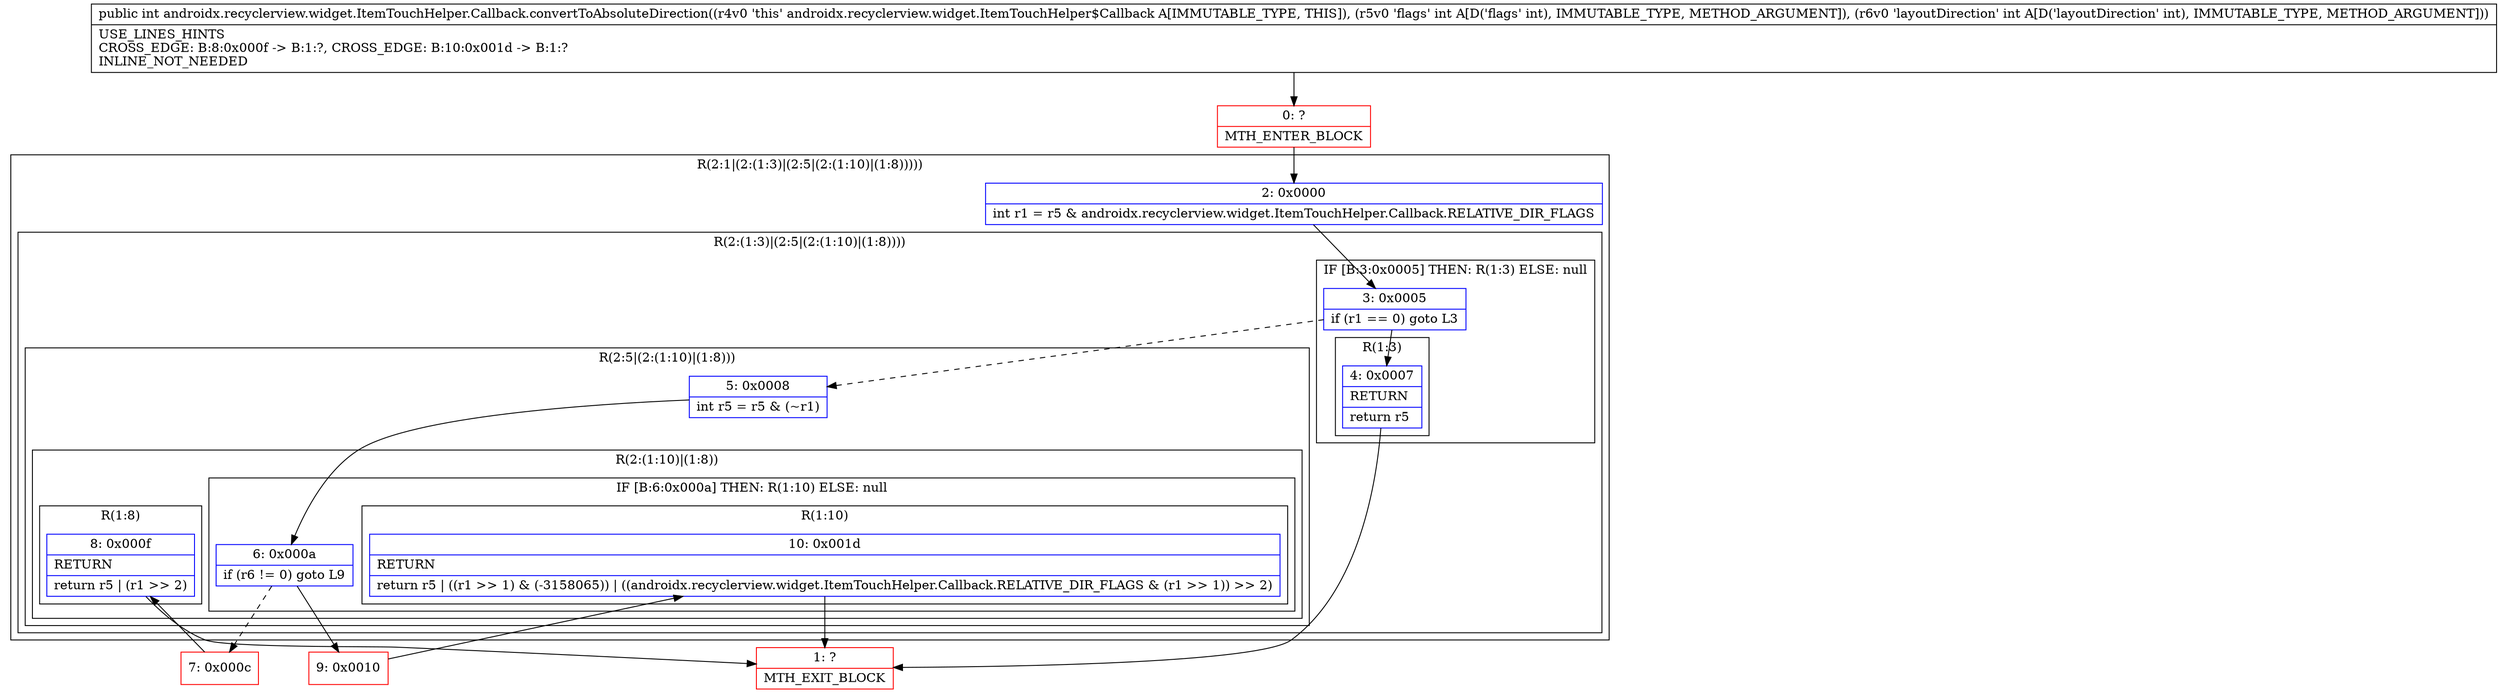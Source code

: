 digraph "CFG forandroidx.recyclerview.widget.ItemTouchHelper.Callback.convertToAbsoluteDirection(II)I" {
subgraph cluster_Region_126250741 {
label = "R(2:1|(2:(1:3)|(2:5|(2:(1:10)|(1:8)))))";
node [shape=record,color=blue];
Node_2 [shape=record,label="{2\:\ 0x0000|int r1 = r5 & androidx.recyclerview.widget.ItemTouchHelper.Callback.RELATIVE_DIR_FLAGS\l}"];
subgraph cluster_Region_1445211558 {
label = "R(2:(1:3)|(2:5|(2:(1:10)|(1:8))))";
node [shape=record,color=blue];
subgraph cluster_IfRegion_424351143 {
label = "IF [B:3:0x0005] THEN: R(1:3) ELSE: null";
node [shape=record,color=blue];
Node_3 [shape=record,label="{3\:\ 0x0005|if (r1 == 0) goto L3\l}"];
subgraph cluster_Region_126132351 {
label = "R(1:3)";
node [shape=record,color=blue];
Node_4 [shape=record,label="{4\:\ 0x0007|RETURN\l|return r5\l}"];
}
}
subgraph cluster_Region_69223395 {
label = "R(2:5|(2:(1:10)|(1:8)))";
node [shape=record,color=blue];
Node_5 [shape=record,label="{5\:\ 0x0008|int r5 = r5 & (~r1)\l}"];
subgraph cluster_Region_723600652 {
label = "R(2:(1:10)|(1:8))";
node [shape=record,color=blue];
subgraph cluster_IfRegion_543462783 {
label = "IF [B:6:0x000a] THEN: R(1:10) ELSE: null";
node [shape=record,color=blue];
Node_6 [shape=record,label="{6\:\ 0x000a|if (r6 != 0) goto L9\l}"];
subgraph cluster_Region_1490856221 {
label = "R(1:10)";
node [shape=record,color=blue];
Node_10 [shape=record,label="{10\:\ 0x001d|RETURN\l|return r5 \| ((r1 \>\> 1) & (\-3158065)) \| ((androidx.recyclerview.widget.ItemTouchHelper.Callback.RELATIVE_DIR_FLAGS & (r1 \>\> 1)) \>\> 2)\l}"];
}
}
subgraph cluster_Region_1822004533 {
label = "R(1:8)";
node [shape=record,color=blue];
Node_8 [shape=record,label="{8\:\ 0x000f|RETURN\l|return r5 \| (r1 \>\> 2)\l}"];
}
}
}
}
}
Node_0 [shape=record,color=red,label="{0\:\ ?|MTH_ENTER_BLOCK\l}"];
Node_1 [shape=record,color=red,label="{1\:\ ?|MTH_EXIT_BLOCK\l}"];
Node_7 [shape=record,color=red,label="{7\:\ 0x000c}"];
Node_9 [shape=record,color=red,label="{9\:\ 0x0010}"];
MethodNode[shape=record,label="{public int androidx.recyclerview.widget.ItemTouchHelper.Callback.convertToAbsoluteDirection((r4v0 'this' androidx.recyclerview.widget.ItemTouchHelper$Callback A[IMMUTABLE_TYPE, THIS]), (r5v0 'flags' int A[D('flags' int), IMMUTABLE_TYPE, METHOD_ARGUMENT]), (r6v0 'layoutDirection' int A[D('layoutDirection' int), IMMUTABLE_TYPE, METHOD_ARGUMENT]))  | USE_LINES_HINTS\lCROSS_EDGE: B:8:0x000f \-\> B:1:?, CROSS_EDGE: B:10:0x001d \-\> B:1:?\lINLINE_NOT_NEEDED\l}"];
MethodNode -> Node_0;Node_2 -> Node_3;
Node_3 -> Node_4;
Node_3 -> Node_5[style=dashed];
Node_4 -> Node_1;
Node_5 -> Node_6;
Node_6 -> Node_7[style=dashed];
Node_6 -> Node_9;
Node_10 -> Node_1;
Node_8 -> Node_1;
Node_0 -> Node_2;
Node_7 -> Node_8;
Node_9 -> Node_10;
}

